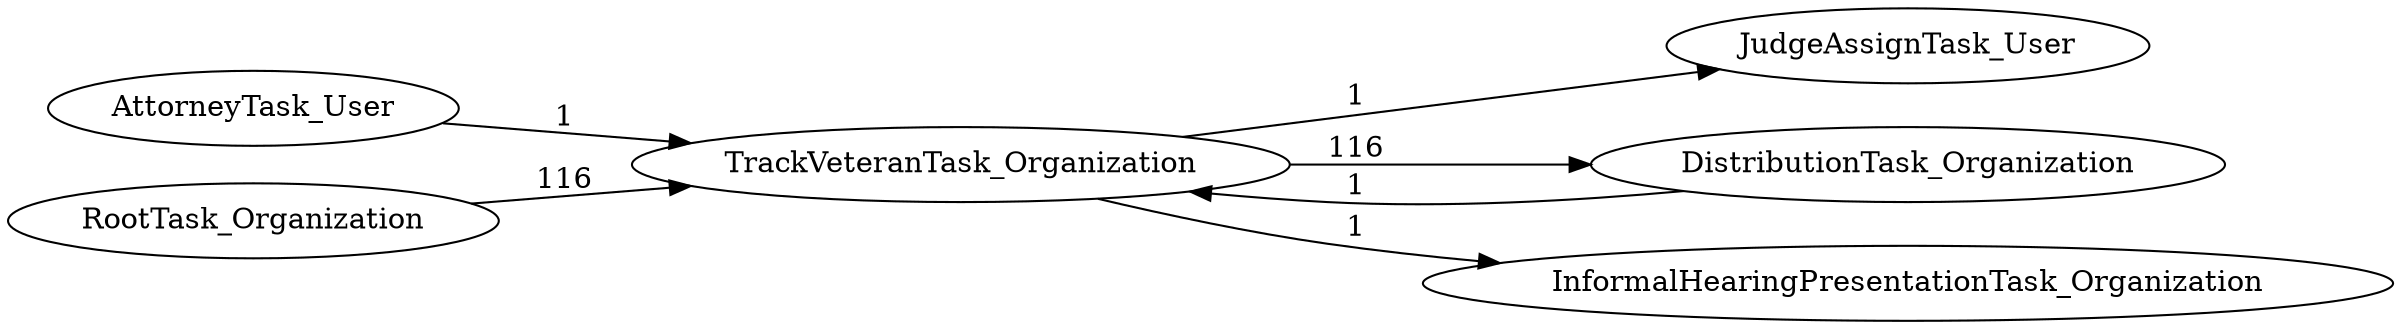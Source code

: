 digraph G {
rankdir="LR";
"TrackVeteranTask_Organization" -> "JudgeAssignTask_User" [label=1]
"DistributionTask_Organization" -> "TrackVeteranTask_Organization" [label=1]
"TrackVeteranTask_Organization" -> "DistributionTask_Organization" [label=116]
"TrackVeteranTask_Organization" -> "InformalHearingPresentationTask_Organization" [label=1]
"AttorneyTask_User" -> "TrackVeteranTask_Organization" [label=1]
"RootTask_Organization" -> "TrackVeteranTask_Organization" [label=116]
}
